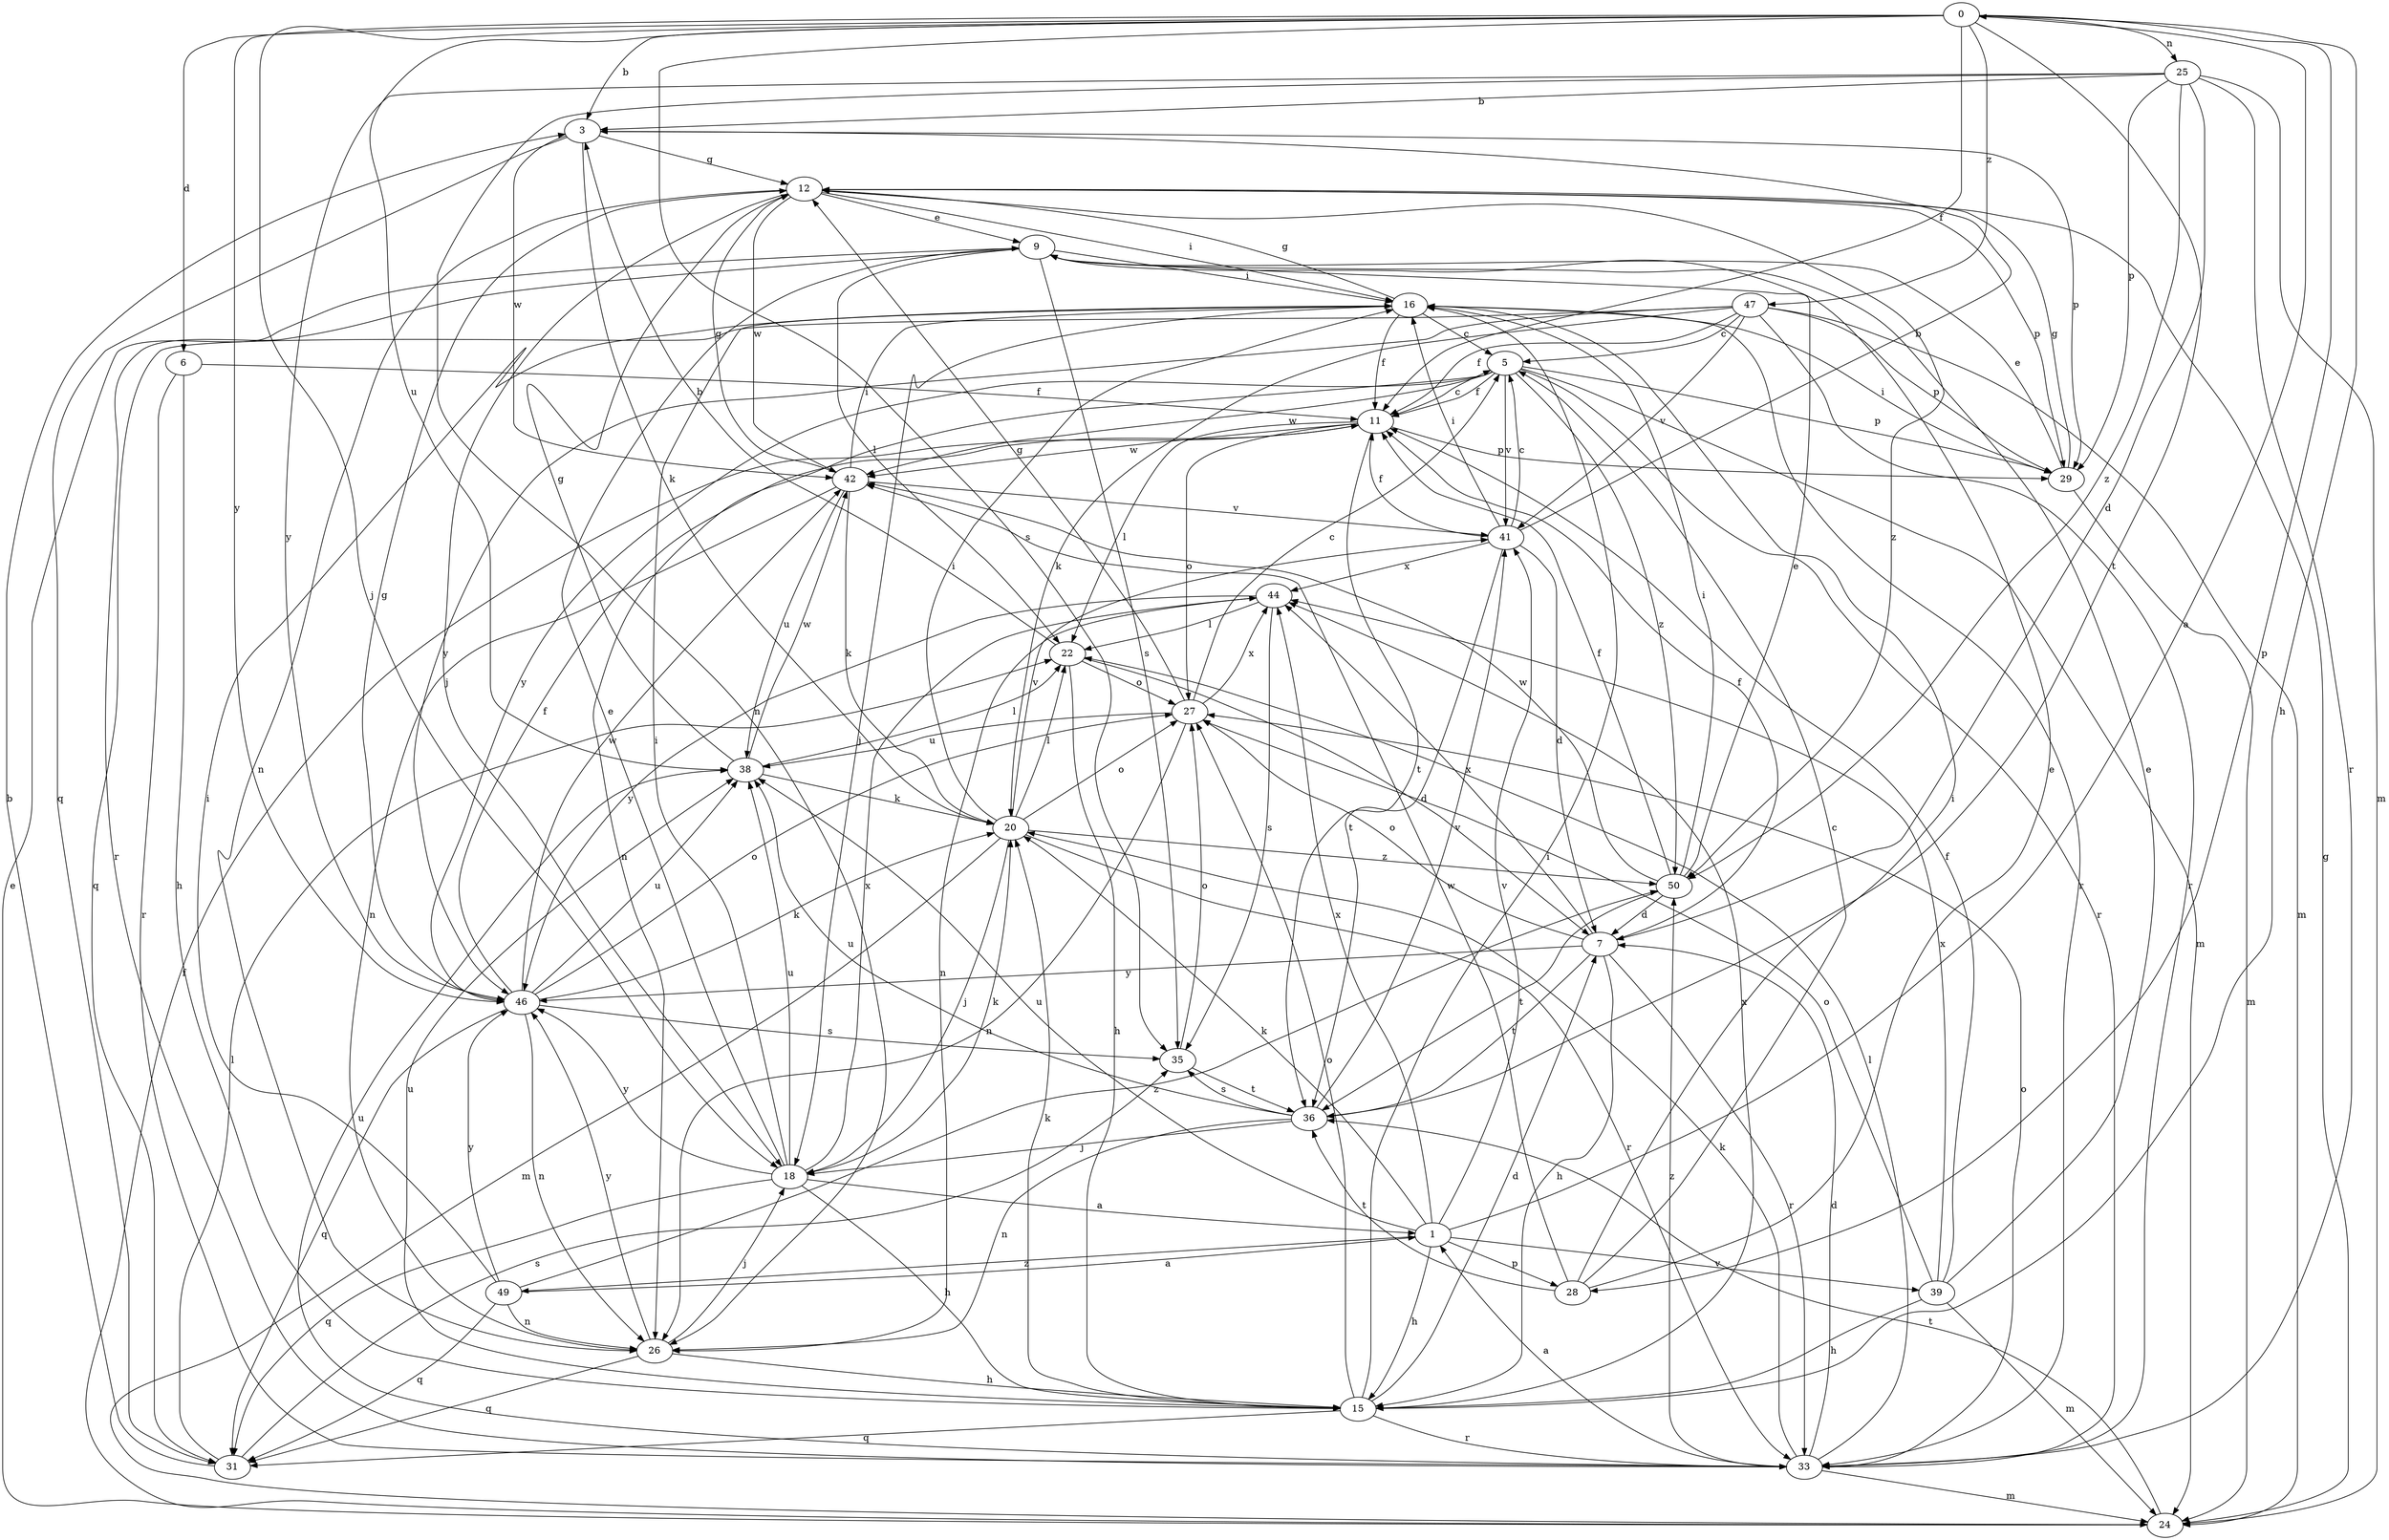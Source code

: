 strict digraph  {
0;
1;
3;
5;
6;
7;
9;
11;
12;
15;
16;
18;
20;
22;
24;
25;
26;
27;
28;
29;
31;
33;
35;
36;
38;
39;
41;
42;
44;
46;
47;
49;
50;
0 -> 3  [label=b];
0 -> 6  [label=d];
0 -> 11  [label=f];
0 -> 15  [label=h];
0 -> 18  [label=j];
0 -> 25  [label=n];
0 -> 28  [label=p];
0 -> 35  [label=s];
0 -> 36  [label=t];
0 -> 38  [label=u];
0 -> 46  [label=y];
0 -> 47  [label=z];
1 -> 0  [label=a];
1 -> 15  [label=h];
1 -> 20  [label=k];
1 -> 28  [label=p];
1 -> 38  [label=u];
1 -> 39  [label=v];
1 -> 41  [label=v];
1 -> 44  [label=x];
1 -> 49  [label=z];
3 -> 12  [label=g];
3 -> 20  [label=k];
3 -> 29  [label=p];
3 -> 31  [label=q];
3 -> 42  [label=w];
5 -> 11  [label=f];
5 -> 24  [label=m];
5 -> 26  [label=n];
5 -> 29  [label=p];
5 -> 33  [label=r];
5 -> 41  [label=v];
5 -> 42  [label=w];
5 -> 46  [label=y];
5 -> 50  [label=z];
6 -> 11  [label=f];
6 -> 15  [label=h];
6 -> 33  [label=r];
7 -> 11  [label=f];
7 -> 15  [label=h];
7 -> 27  [label=o];
7 -> 33  [label=r];
7 -> 36  [label=t];
7 -> 44  [label=x];
7 -> 46  [label=y];
9 -> 16  [label=i];
9 -> 22  [label=l];
9 -> 33  [label=r];
9 -> 35  [label=s];
11 -> 5  [label=c];
11 -> 22  [label=l];
11 -> 27  [label=o];
11 -> 29  [label=p];
11 -> 36  [label=t];
11 -> 42  [label=w];
12 -> 9  [label=e];
12 -> 16  [label=i];
12 -> 18  [label=j];
12 -> 26  [label=n];
12 -> 29  [label=p];
12 -> 42  [label=w];
12 -> 50  [label=z];
15 -> 7  [label=d];
15 -> 16  [label=i];
15 -> 20  [label=k];
15 -> 27  [label=o];
15 -> 31  [label=q];
15 -> 33  [label=r];
15 -> 38  [label=u];
15 -> 44  [label=x];
16 -> 5  [label=c];
16 -> 11  [label=f];
16 -> 12  [label=g];
16 -> 18  [label=j];
16 -> 33  [label=r];
18 -> 1  [label=a];
18 -> 9  [label=e];
18 -> 15  [label=h];
18 -> 16  [label=i];
18 -> 20  [label=k];
18 -> 31  [label=q];
18 -> 38  [label=u];
18 -> 44  [label=x];
18 -> 46  [label=y];
20 -> 16  [label=i];
20 -> 18  [label=j];
20 -> 22  [label=l];
20 -> 24  [label=m];
20 -> 27  [label=o];
20 -> 33  [label=r];
20 -> 41  [label=v];
20 -> 50  [label=z];
22 -> 3  [label=b];
22 -> 7  [label=d];
22 -> 15  [label=h];
22 -> 27  [label=o];
24 -> 9  [label=e];
24 -> 11  [label=f];
24 -> 12  [label=g];
24 -> 36  [label=t];
25 -> 3  [label=b];
25 -> 7  [label=d];
25 -> 24  [label=m];
25 -> 26  [label=n];
25 -> 29  [label=p];
25 -> 33  [label=r];
25 -> 46  [label=y];
25 -> 50  [label=z];
26 -> 15  [label=h];
26 -> 18  [label=j];
26 -> 31  [label=q];
26 -> 46  [label=y];
27 -> 5  [label=c];
27 -> 12  [label=g];
27 -> 26  [label=n];
27 -> 38  [label=u];
27 -> 44  [label=x];
28 -> 5  [label=c];
28 -> 9  [label=e];
28 -> 16  [label=i];
28 -> 36  [label=t];
28 -> 42  [label=w];
29 -> 9  [label=e];
29 -> 12  [label=g];
29 -> 16  [label=i];
29 -> 24  [label=m];
31 -> 3  [label=b];
31 -> 22  [label=l];
31 -> 35  [label=s];
33 -> 1  [label=a];
33 -> 7  [label=d];
33 -> 20  [label=k];
33 -> 22  [label=l];
33 -> 24  [label=m];
33 -> 27  [label=o];
33 -> 38  [label=u];
33 -> 50  [label=z];
35 -> 27  [label=o];
35 -> 36  [label=t];
36 -> 18  [label=j];
36 -> 26  [label=n];
36 -> 35  [label=s];
36 -> 38  [label=u];
36 -> 41  [label=v];
38 -> 12  [label=g];
38 -> 20  [label=k];
38 -> 22  [label=l];
38 -> 42  [label=w];
39 -> 9  [label=e];
39 -> 11  [label=f];
39 -> 15  [label=h];
39 -> 24  [label=m];
39 -> 27  [label=o];
39 -> 44  [label=x];
41 -> 3  [label=b];
41 -> 5  [label=c];
41 -> 7  [label=d];
41 -> 11  [label=f];
41 -> 16  [label=i];
41 -> 36  [label=t];
41 -> 44  [label=x];
42 -> 12  [label=g];
42 -> 16  [label=i];
42 -> 20  [label=k];
42 -> 26  [label=n];
42 -> 38  [label=u];
42 -> 41  [label=v];
44 -> 22  [label=l];
44 -> 26  [label=n];
44 -> 35  [label=s];
44 -> 46  [label=y];
46 -> 11  [label=f];
46 -> 12  [label=g];
46 -> 20  [label=k];
46 -> 26  [label=n];
46 -> 27  [label=o];
46 -> 31  [label=q];
46 -> 35  [label=s];
46 -> 38  [label=u];
46 -> 42  [label=w];
47 -> 5  [label=c];
47 -> 11  [label=f];
47 -> 20  [label=k];
47 -> 24  [label=m];
47 -> 29  [label=p];
47 -> 31  [label=q];
47 -> 33  [label=r];
47 -> 41  [label=v];
47 -> 46  [label=y];
49 -> 1  [label=a];
49 -> 16  [label=i];
49 -> 26  [label=n];
49 -> 31  [label=q];
49 -> 46  [label=y];
49 -> 50  [label=z];
50 -> 7  [label=d];
50 -> 9  [label=e];
50 -> 11  [label=f];
50 -> 16  [label=i];
50 -> 36  [label=t];
50 -> 42  [label=w];
}
